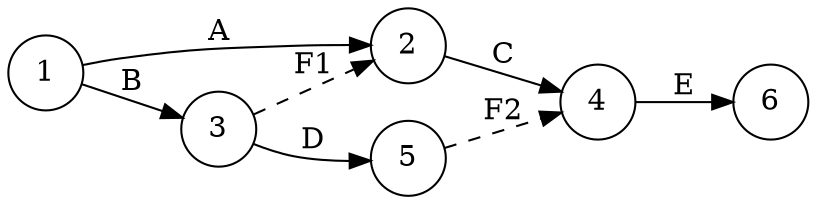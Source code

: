 digraph G {
    rankdir=LR;
    node [shape=circle];
    edge [splines=line];
    1 -> 2 [label="A"];
    1 -> 3 [label="B"];
    3 -> 5 [label="D"];
    2 -> 4 [label="C"];
    4 -> 6 [label="E"];
    3 -> 2 [label="F1", style=dashed];
    5 -> 4 [label="F2", style=dashed];
}
